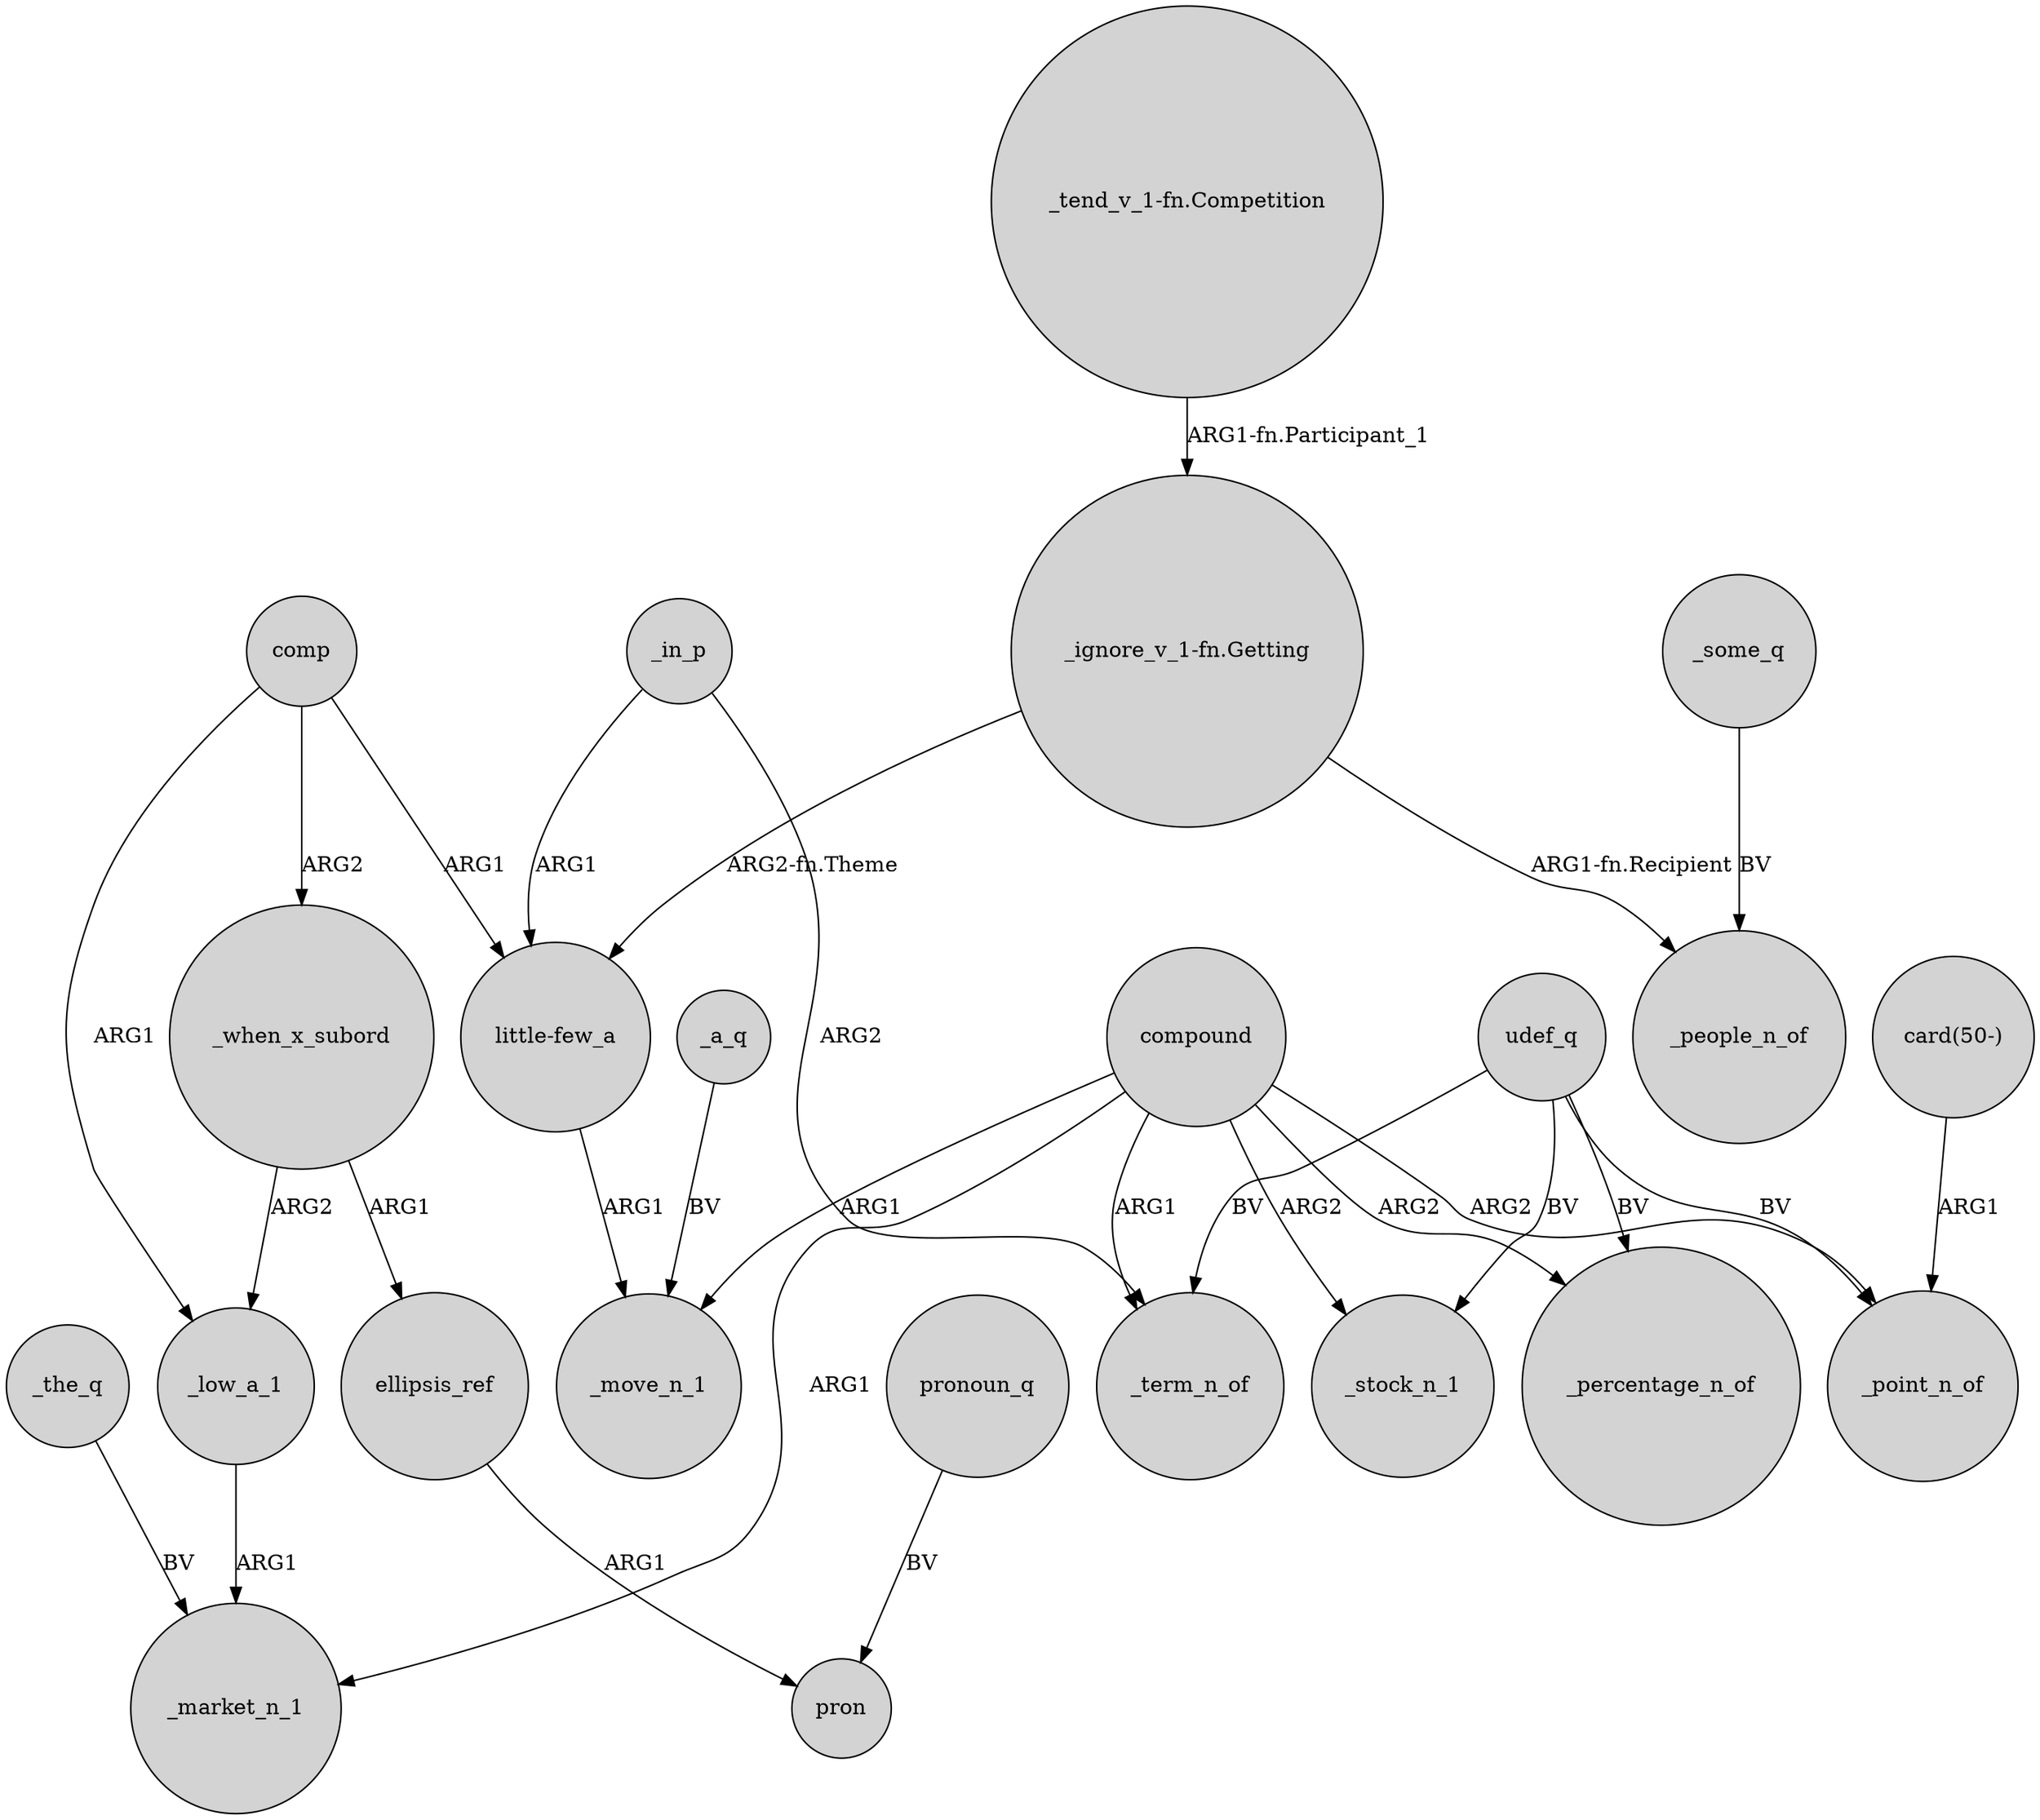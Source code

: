 digraph {
	node [shape=circle style=filled]
	udef_q -> _term_n_of [label=BV]
	comp -> _low_a_1 [label=ARG1]
	compound -> _move_n_1 [label=ARG1]
	"_tend_v_1-fn.Competition" -> "_ignore_v_1-fn.Getting" [label="ARG1-fn.Participant_1"]
	compound -> _point_n_of [label=ARG2]
	"card(50-)" -> _point_n_of [label=ARG1]
	_in_p -> "little-few_a" [label=ARG1]
	"_ignore_v_1-fn.Getting" -> _people_n_of [label="ARG1-fn.Recipient"]
	_when_x_subord -> _low_a_1 [label=ARG2]
	_the_q -> _market_n_1 [label=BV]
	ellipsis_ref -> pron [label=ARG1]
	comp -> _when_x_subord [label=ARG2]
	pronoun_q -> pron [label=BV]
	compound -> _term_n_of [label=ARG1]
	udef_q -> _stock_n_1 [label=BV]
	udef_q -> _percentage_n_of [label=BV]
	"little-few_a" -> _move_n_1 [label=ARG1]
	compound -> _stock_n_1 [label=ARG2]
	_when_x_subord -> ellipsis_ref [label=ARG1]
	_low_a_1 -> _market_n_1 [label=ARG1]
	comp -> "little-few_a" [label=ARG1]
	_in_p -> _term_n_of [label=ARG2]
	_a_q -> _move_n_1 [label=BV]
	"_ignore_v_1-fn.Getting" -> "little-few_a" [label="ARG2-fn.Theme"]
	compound -> _percentage_n_of [label=ARG2]
	udef_q -> _point_n_of [label=BV]
	compound -> _market_n_1 [label=ARG1]
	_some_q -> _people_n_of [label=BV]
}
